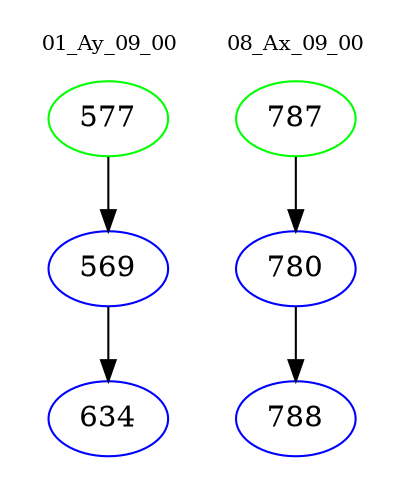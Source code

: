 digraph{
subgraph cluster_0 {
color = white
label = "01_Ay_09_00";
fontsize=10;
T0_577 [label="577", color="green"]
T0_577 -> T0_569 [color="black"]
T0_569 [label="569", color="blue"]
T0_569 -> T0_634 [color="black"]
T0_634 [label="634", color="blue"]
}
subgraph cluster_1 {
color = white
label = "08_Ax_09_00";
fontsize=10;
T1_787 [label="787", color="green"]
T1_787 -> T1_780 [color="black"]
T1_780 [label="780", color="blue"]
T1_780 -> T1_788 [color="black"]
T1_788 [label="788", color="blue"]
}
}
